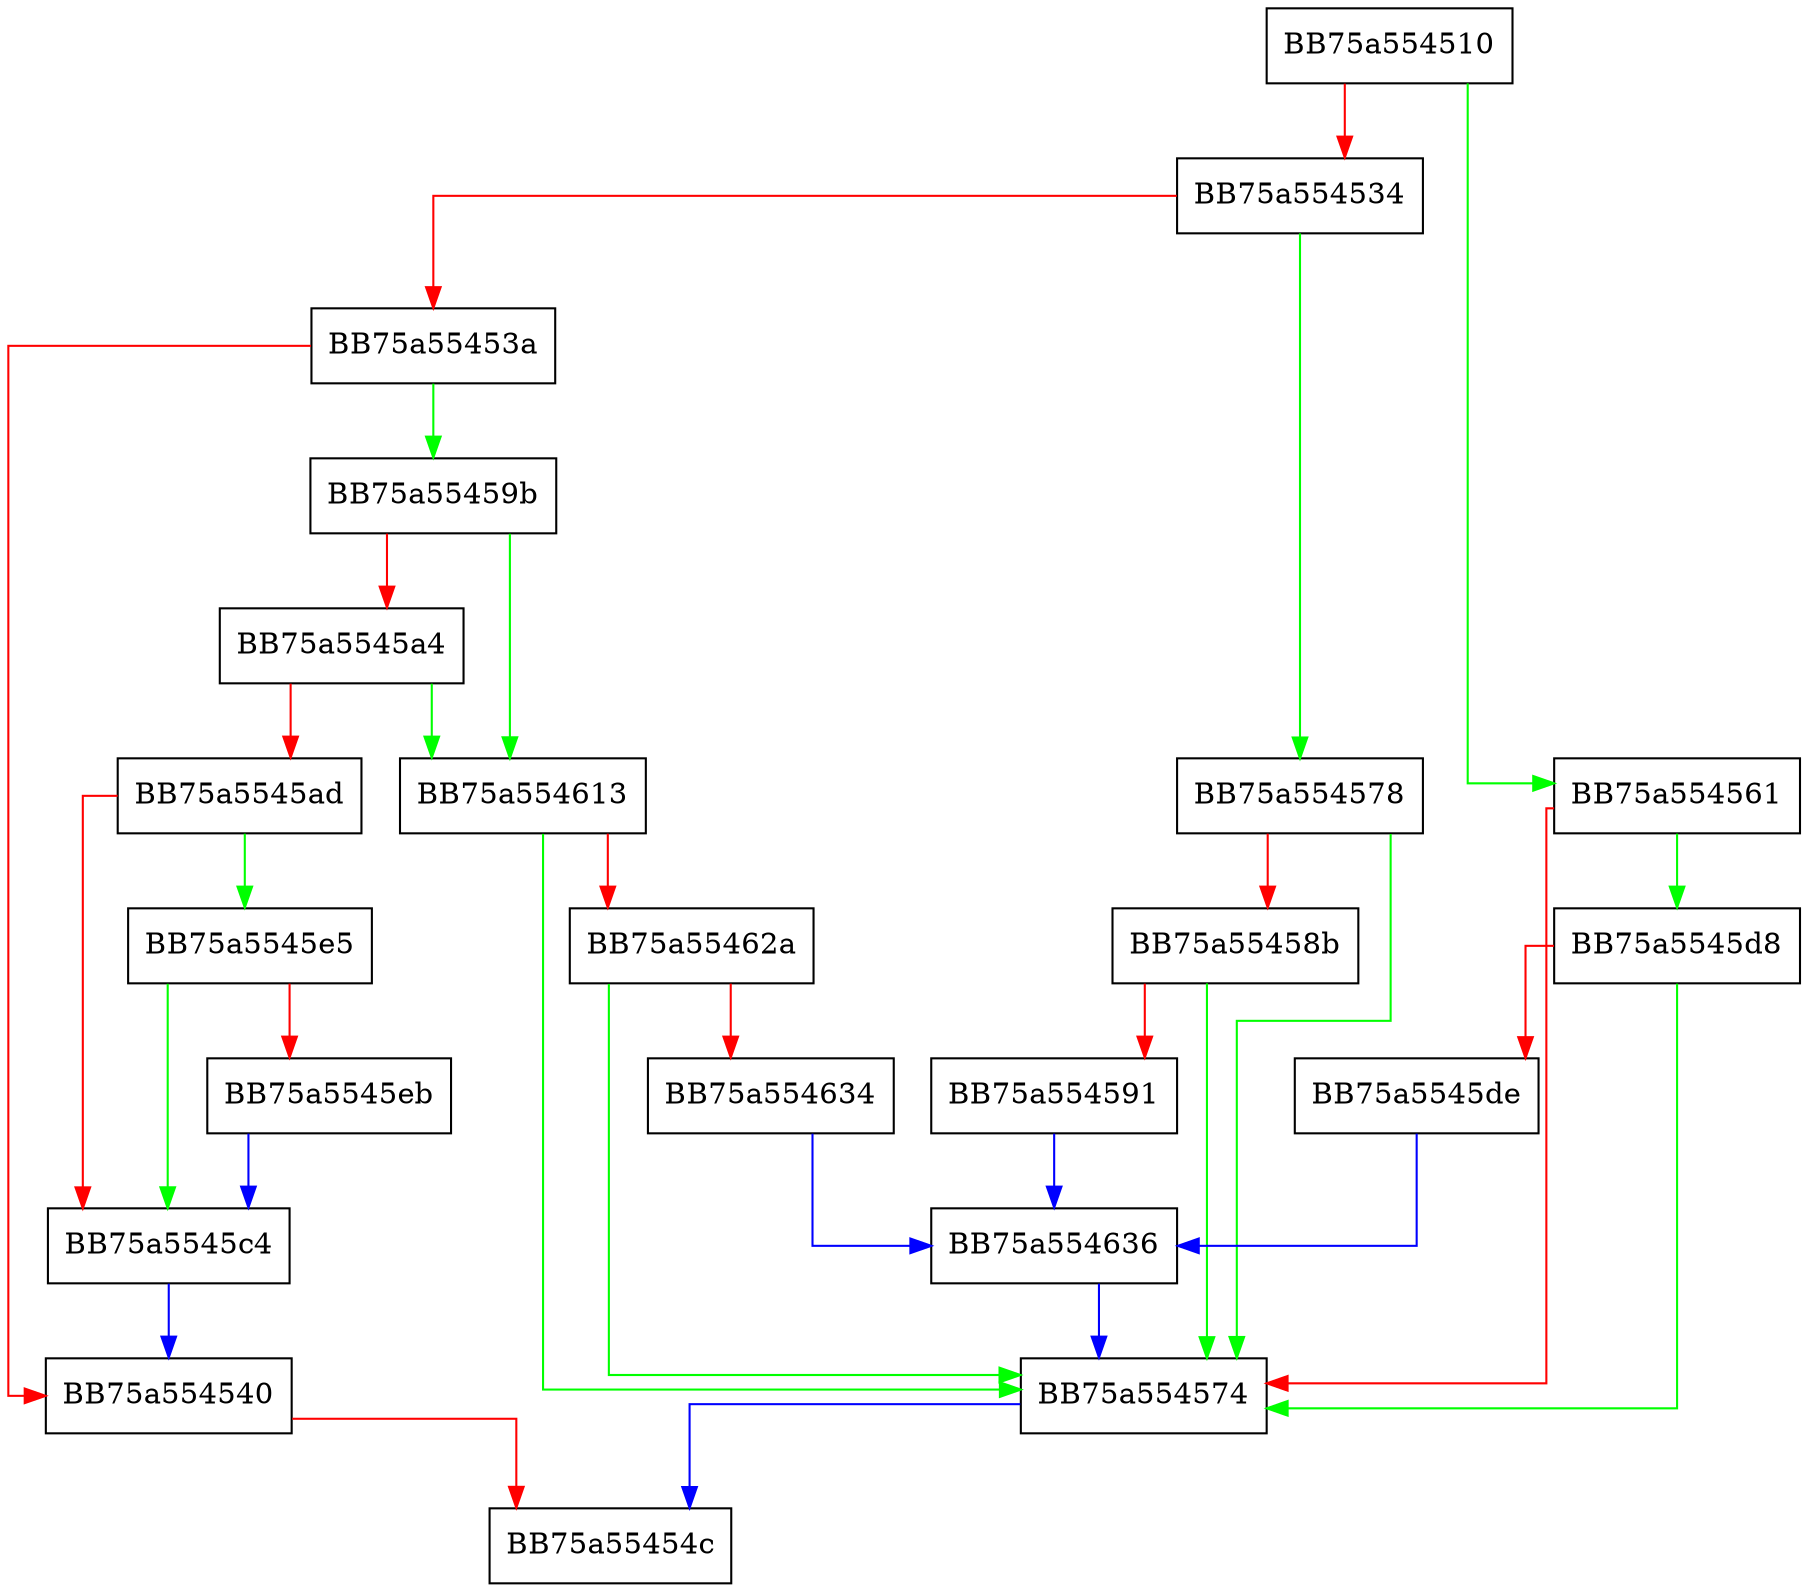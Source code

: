 digraph ProcessNotification {
  node [shape="box"];
  graph [splines=ortho];
  BB75a554510 -> BB75a554561 [color="green"];
  BB75a554510 -> BB75a554534 [color="red"];
  BB75a554534 -> BB75a554578 [color="green"];
  BB75a554534 -> BB75a55453a [color="red"];
  BB75a55453a -> BB75a55459b [color="green"];
  BB75a55453a -> BB75a554540 [color="red"];
  BB75a554540 -> BB75a55454c [color="red"];
  BB75a554561 -> BB75a5545d8 [color="green"];
  BB75a554561 -> BB75a554574 [color="red"];
  BB75a554574 -> BB75a55454c [color="blue"];
  BB75a554578 -> BB75a554574 [color="green"];
  BB75a554578 -> BB75a55458b [color="red"];
  BB75a55458b -> BB75a554574 [color="green"];
  BB75a55458b -> BB75a554591 [color="red"];
  BB75a554591 -> BB75a554636 [color="blue"];
  BB75a55459b -> BB75a554613 [color="green"];
  BB75a55459b -> BB75a5545a4 [color="red"];
  BB75a5545a4 -> BB75a554613 [color="green"];
  BB75a5545a4 -> BB75a5545ad [color="red"];
  BB75a5545ad -> BB75a5545e5 [color="green"];
  BB75a5545ad -> BB75a5545c4 [color="red"];
  BB75a5545c4 -> BB75a554540 [color="blue"];
  BB75a5545d8 -> BB75a554574 [color="green"];
  BB75a5545d8 -> BB75a5545de [color="red"];
  BB75a5545de -> BB75a554636 [color="blue"];
  BB75a5545e5 -> BB75a5545c4 [color="green"];
  BB75a5545e5 -> BB75a5545eb [color="red"];
  BB75a5545eb -> BB75a5545c4 [color="blue"];
  BB75a554613 -> BB75a554574 [color="green"];
  BB75a554613 -> BB75a55462a [color="red"];
  BB75a55462a -> BB75a554574 [color="green"];
  BB75a55462a -> BB75a554634 [color="red"];
  BB75a554634 -> BB75a554636 [color="blue"];
  BB75a554636 -> BB75a554574 [color="blue"];
}